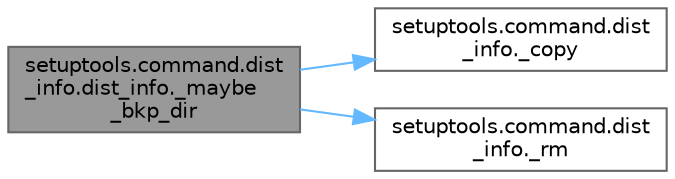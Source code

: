 digraph "setuptools.command.dist_info.dist_info._maybe_bkp_dir"
{
 // LATEX_PDF_SIZE
  bgcolor="transparent";
  edge [fontname=Helvetica,fontsize=10,labelfontname=Helvetica,labelfontsize=10];
  node [fontname=Helvetica,fontsize=10,shape=box,height=0.2,width=0.4];
  rankdir="LR";
  Node1 [id="Node000001",label="setuptools.command.dist\l_info.dist_info._maybe\l_bkp_dir",height=0.2,width=0.4,color="gray40", fillcolor="grey60", style="filled", fontcolor="black",tooltip=" "];
  Node1 -> Node2 [id="edge1_Node000001_Node000002",color="steelblue1",style="solid",tooltip=" "];
  Node2 [id="Node000002",label="setuptools.command.dist\l_info._copy",height=0.2,width=0.4,color="grey40", fillcolor="white", style="filled",URL="$namespacesetuptools_1_1command_1_1dist__info.html#ab7f1c44907bac0b288deab4a6f5f0432",tooltip=" "];
  Node1 -> Node3 [id="edge2_Node000001_Node000003",color="steelblue1",style="solid",tooltip=" "];
  Node3 [id="Node000003",label="setuptools.command.dist\l_info._rm",height=0.2,width=0.4,color="grey40", fillcolor="white", style="filled",URL="$namespacesetuptools_1_1command_1_1dist__info.html#a8acee13d126968705d171597fdead454",tooltip=" "];
}
